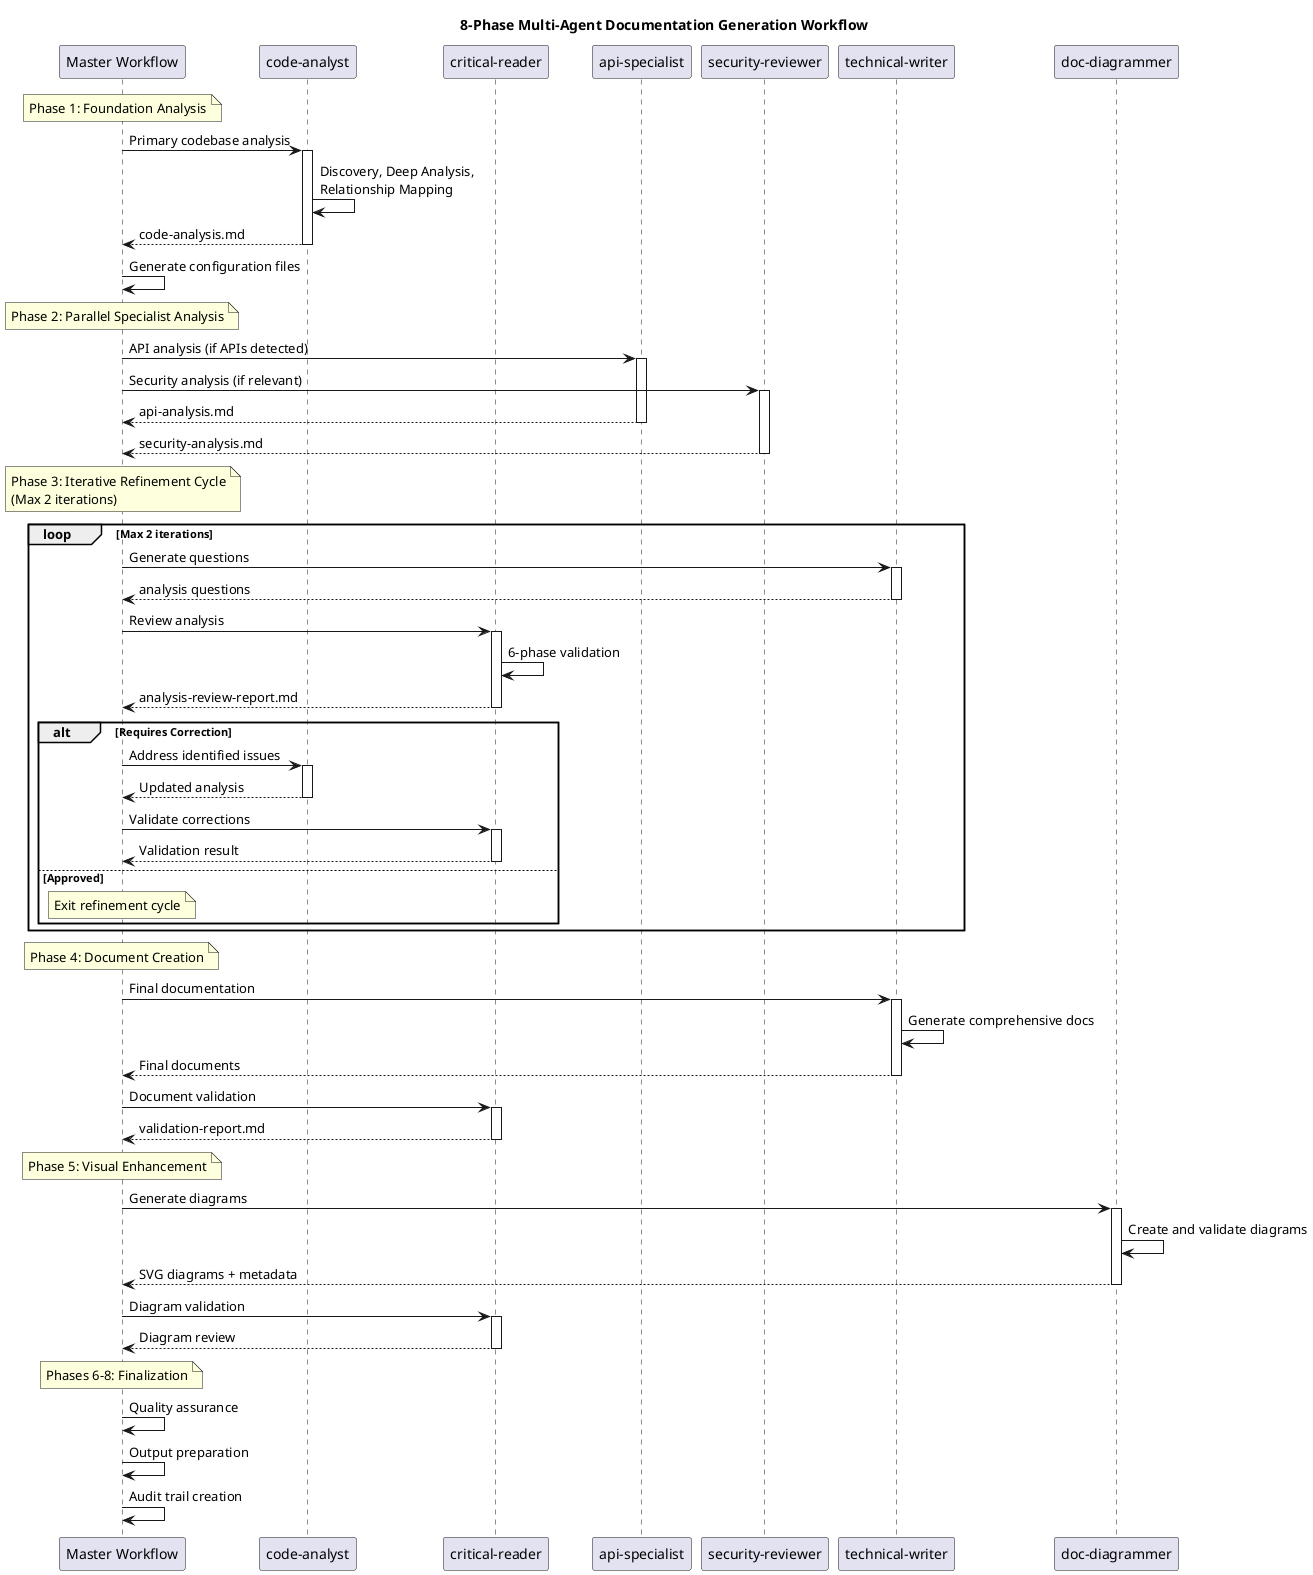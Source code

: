 @startuml
title 8-Phase Multi-Agent Documentation Generation Workflow

participant "Master Workflow" as Master
participant "code-analyst" as CodeAnalyst
participant "critical-reader" as CriticalReader
participant "api-specialist" as ApiSpecialist
participant "security-reviewer" as SecurityReviewer
participant "technical-writer" as TechnicalWriter
participant "doc-diagrammer" as DocDiagrammer

note over Master : Phase 1: Foundation Analysis
Master -> CodeAnalyst : Primary codebase analysis
activate CodeAnalyst
CodeAnalyst -> CodeAnalyst : Discovery, Deep Analysis,\nRelationship Mapping
CodeAnalyst --> Master : code-analysis.md
deactivate CodeAnalyst

Master -> Master : Generate configuration files

note over Master : Phase 2: Parallel Specialist Analysis
Master -> ApiSpecialist : API analysis (if APIs detected)
activate ApiSpecialist
Master -> SecurityReviewer : Security analysis (if relevant)
activate SecurityReviewer

ApiSpecialist --> Master : api-analysis.md
deactivate ApiSpecialist
SecurityReviewer --> Master : security-analysis.md
deactivate SecurityReviewer

note over Master : Phase 3: Iterative Refinement Cycle\n(Max 2 iterations)
loop Max 2 iterations
    Master -> TechnicalWriter : Generate questions
    activate TechnicalWriter
    TechnicalWriter --> Master : analysis questions
    deactivate TechnicalWriter
    
    Master -> CriticalReader : Review analysis
    activate CriticalReader
    CriticalReader -> CriticalReader : 6-phase validation
    CriticalReader --> Master : analysis-review-report.md
    deactivate CriticalReader
    
    alt Requires Correction
        Master -> CodeAnalyst : Address identified issues
        activate CodeAnalyst
        CodeAnalyst --> Master : Updated analysis
        deactivate CodeAnalyst
        
        Master -> CriticalReader : Validate corrections
        activate CriticalReader
        CriticalReader --> Master : Validation result
        deactivate CriticalReader
    else Approved
        note over Master : Exit refinement cycle
    end
end

note over Master : Phase 4: Document Creation
Master -> TechnicalWriter : Final documentation
activate TechnicalWriter
TechnicalWriter -> TechnicalWriter : Generate comprehensive docs
TechnicalWriter --> Master : Final documents
deactivate TechnicalWriter

Master -> CriticalReader : Document validation
activate CriticalReader
CriticalReader --> Master : validation-report.md
deactivate CriticalReader

note over Master : Phase 5: Visual Enhancement
Master -> DocDiagrammer : Generate diagrams
activate DocDiagrammer
DocDiagrammer -> DocDiagrammer : Create and validate diagrams
DocDiagrammer --> Master : SVG diagrams + metadata
deactivate DocDiagrammer

Master -> CriticalReader : Diagram validation
activate CriticalReader
CriticalReader --> Master : Diagram review
deactivate CriticalReader

note over Master : Phases 6-8: Finalization
Master -> Master : Quality assurance
Master -> Master : Output preparation
Master -> Master : Audit trail creation

@enduml
